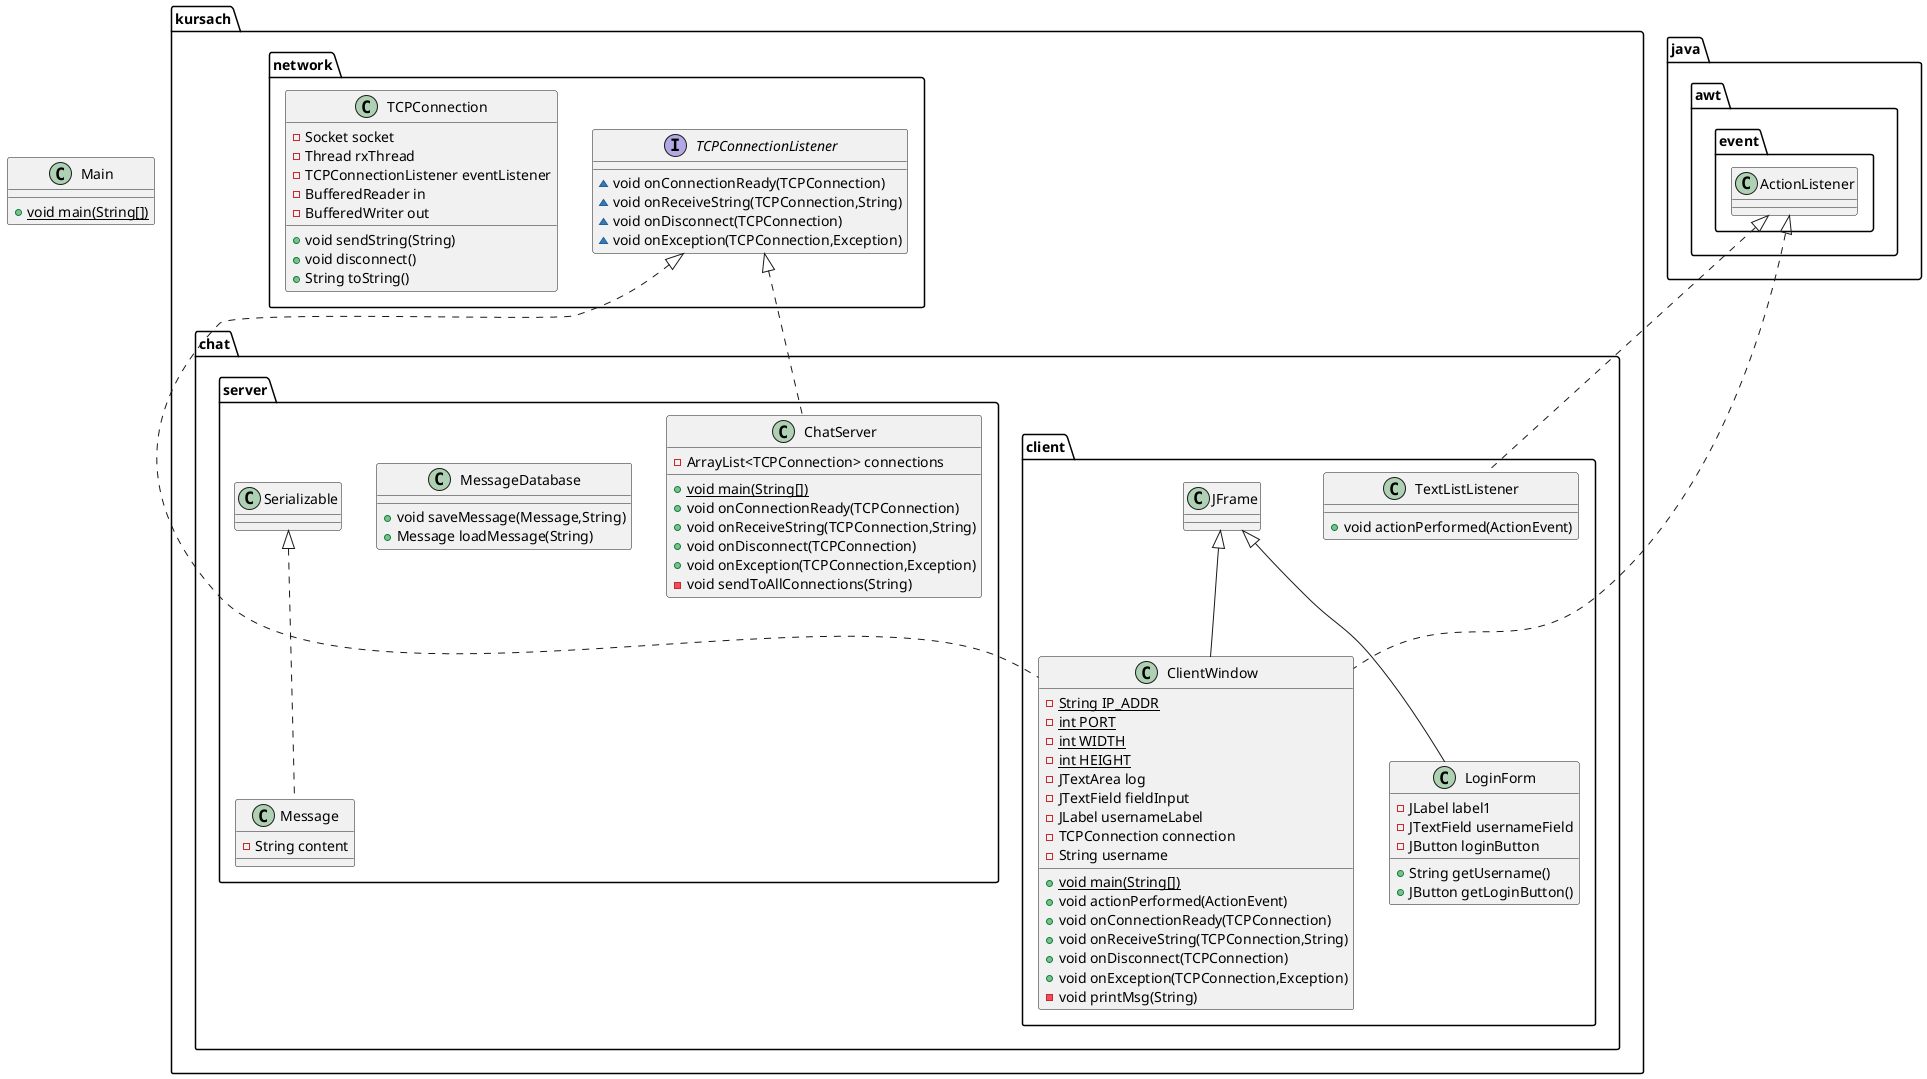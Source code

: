 @startuml
interface kursach.network.TCPConnectionListener {
~ void onConnectionReady(TCPConnection)
~ void onReceiveString(TCPConnection,String)
~ void onDisconnect(TCPConnection)
~ void onException(TCPConnection,Exception)
}
class kursach.network.TCPConnection {
- Socket socket
- Thread rxThread
- TCPConnectionListener eventListener
- BufferedReader in
- BufferedWriter out
+ void sendString(String)
+ void disconnect()
+ String toString()
}
class kursach.chat.client.ClientWindow {
- {static} String IP_ADDR
- {static} int PORT
- {static} int WIDTH
- {static} int HEIGHT
- JTextArea log
- JTextField fieldInput
- JLabel usernameLabel
- TCPConnection connection
- String username
+ {static} void main(String[])
+ void actionPerformed(ActionEvent)
+ void onConnectionReady(TCPConnection)
+ void onReceiveString(TCPConnection,String)
+ void onDisconnect(TCPConnection)
+ void onException(TCPConnection,Exception)
- void printMsg(String)
}
class kursach.chat.client.LoginForm {
- JLabel label1
- JTextField usernameField
- JButton loginButton
+ String getUsername()
+ JButton getLoginButton()
}
class Main {
+ {static} void main(String[])
}
class kursach.chat.server.ChatServer {
- ArrayList<TCPConnection> connections
+ {static} void main(String[])
+ void onConnectionReady(TCPConnection)
+ void onReceiveString(TCPConnection,String)
+ void onDisconnect(TCPConnection)
+ void onException(TCPConnection,Exception)
- void sendToAllConnections(String)
}
class kursach.chat.client.TextListListener {
+ void actionPerformed(ActionEvent)
}
class kursach.chat.server.Message {
- String content
}
class kursach.chat.server.MessageDatabase {
+ void saveMessage(Message,String)
+ Message loadMessage(String)
}


java.awt.event.ActionListener <|.. kursach.chat.client.ClientWindow
kursach.network.TCPConnectionListener <|.. kursach.chat.client.ClientWindow
kursach.chat.client.JFrame <|-- kursach.chat.client.ClientWindow
kursach.chat.client.JFrame <|-- kursach.chat.client.LoginForm
kursach.network.TCPConnectionListener <|.. kursach.chat.server.ChatServer
java.awt.event.ActionListener <|.. kursach.chat.client.TextListListener
kursach.chat.server.Serializable <|.. kursach.chat.server.Message
@enduml